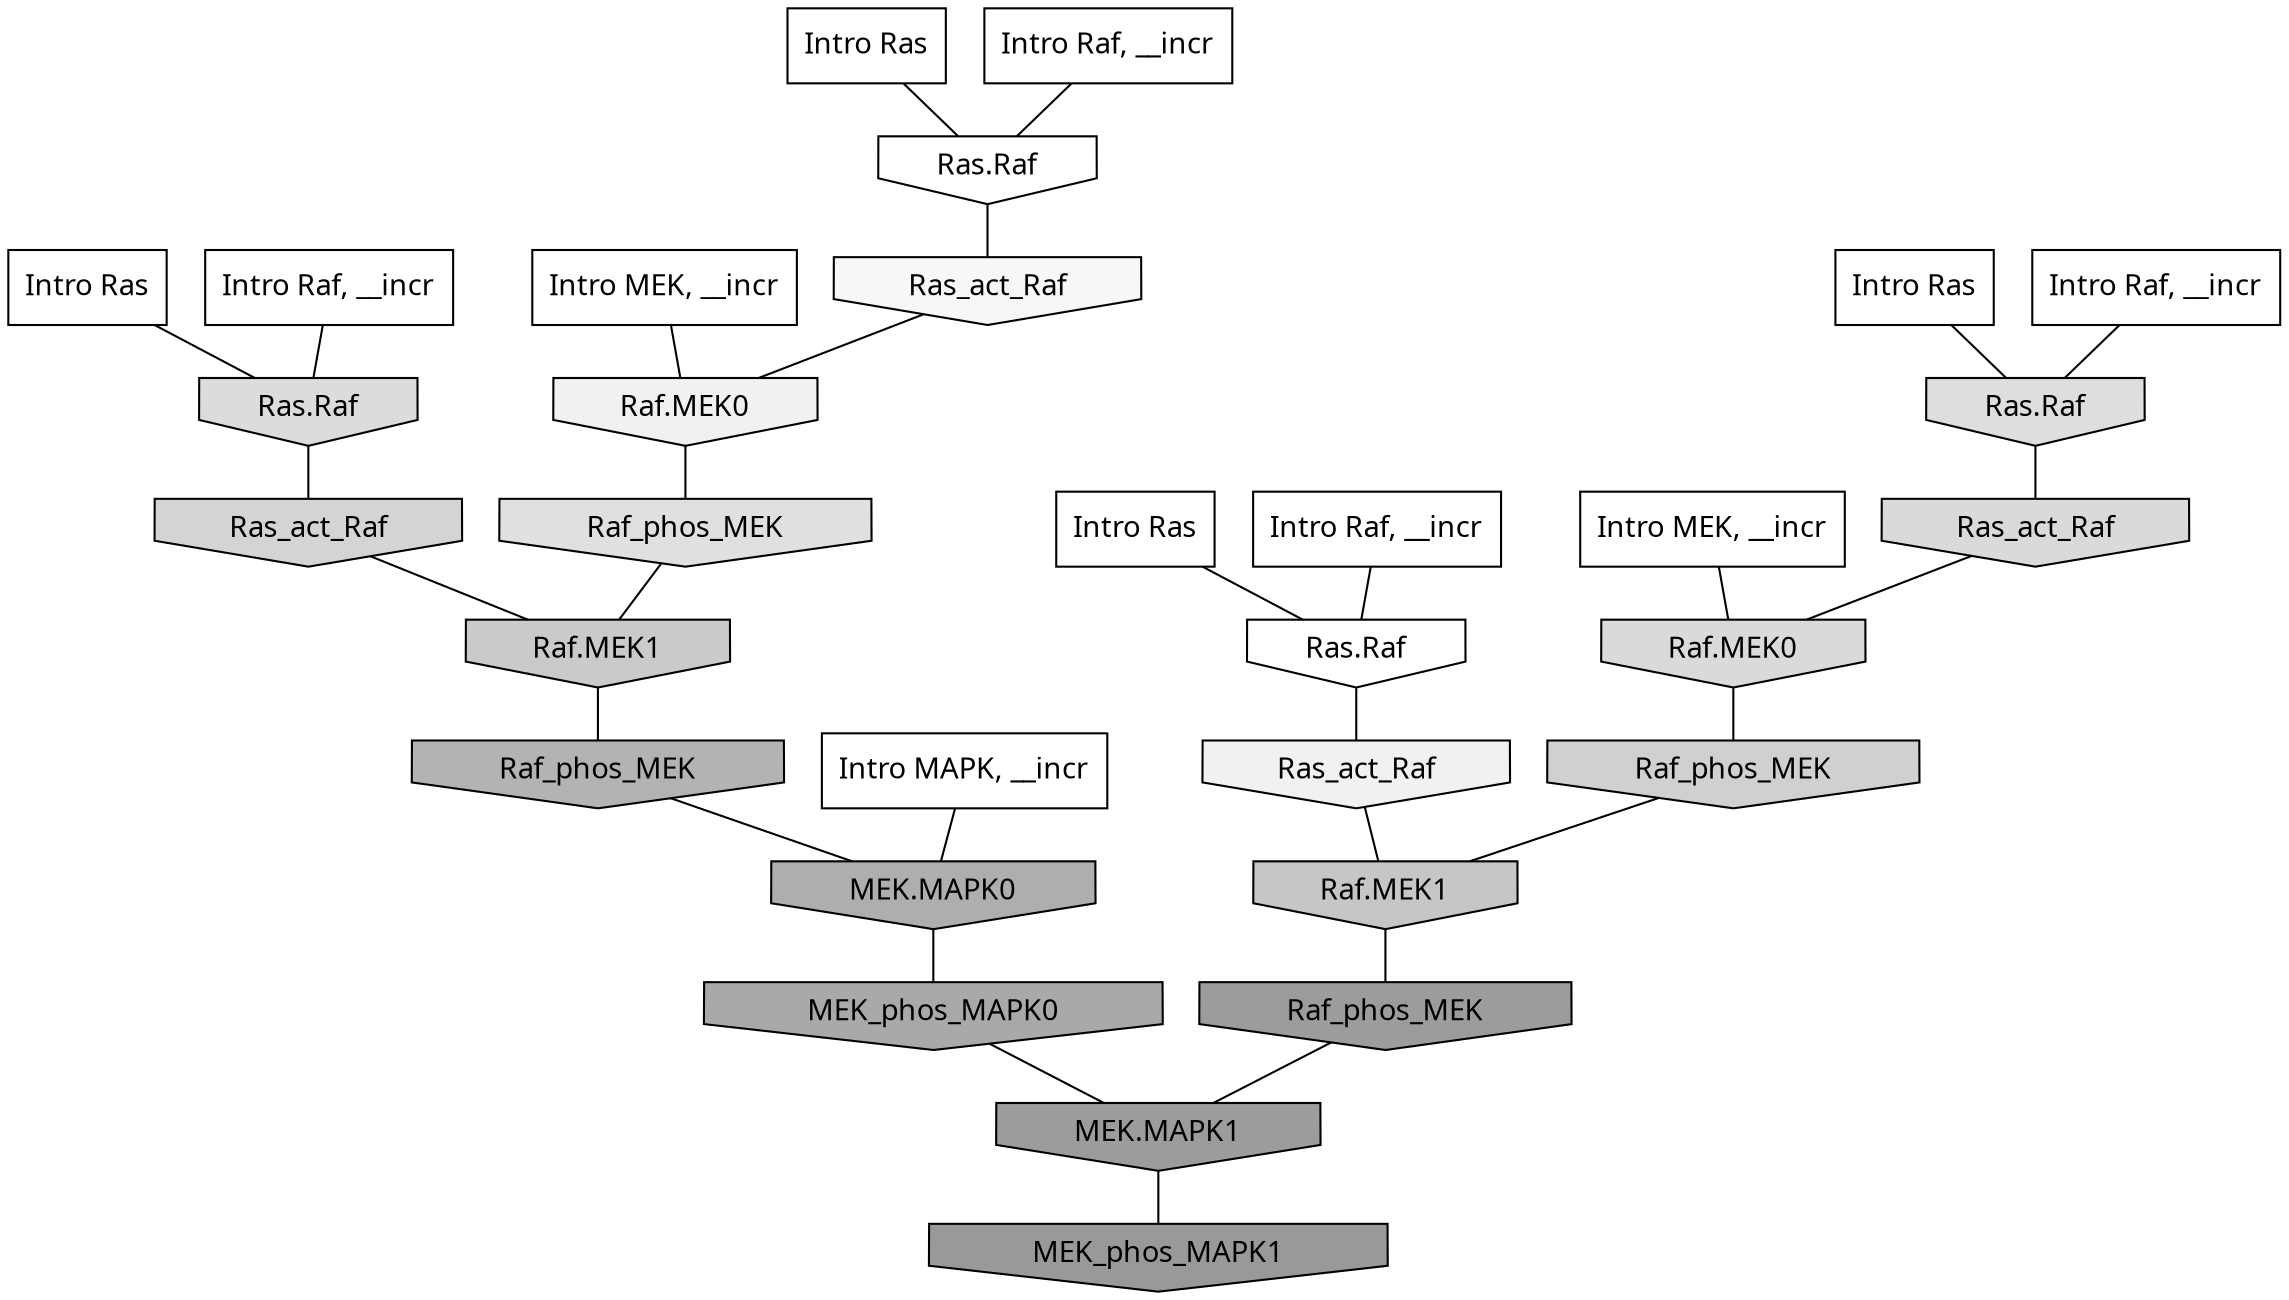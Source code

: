 digraph G{
  rankdir="TB";
  ranksep=0.30;
  node [fontname="CMU Serif"];
  edge [fontname="CMU Serif"];
  
  3 [label="Intro Ras", shape=rectangle, style=filled, fillcolor="0.000 0.000 1.000"]
  
  17 [label="Intro Ras", shape=rectangle, style=filled, fillcolor="0.000 0.000 1.000"]
  
  62 [label="Intro Ras", shape=rectangle, style=filled, fillcolor="0.000 0.000 1.000"]
  
  98 [label="Intro Ras", shape=rectangle, style=filled, fillcolor="0.000 0.000 1.000"]
  
  364 [label="Intro Raf, __incr", shape=rectangle, style=filled, fillcolor="0.000 0.000 1.000"]
  
  392 [label="Intro Raf, __incr", shape=rectangle, style=filled, fillcolor="0.000 0.000 1.000"]
  
  495 [label="Intro Raf, __incr", shape=rectangle, style=filled, fillcolor="0.000 0.000 1.000"]
  
  651 [label="Intro Raf, __incr", shape=rectangle, style=filled, fillcolor="0.000 0.000 1.000"]
  
  1169 [label="Intro MEK, __incr", shape=rectangle, style=filled, fillcolor="0.000 0.000 1.000"]
  
  2091 [label="Intro MEK, __incr", shape=rectangle, style=filled, fillcolor="0.000 0.000 1.000"]
  
  2648 [label="Intro MAPK, __incr", shape=rectangle, style=filled, fillcolor="0.000 0.000 1.000"]
  
  3245 [label="Ras.Raf", shape=invhouse, style=filled, fillcolor="0.000 0.000 1.000"]
  
  3264 [label="Ras.Raf", shape=invhouse, style=filled, fillcolor="0.000 0.000 1.000"]
  
  3524 [label="Ras_act_Raf", shape=invhouse, style=filled, fillcolor="0.000 0.000 0.966"]
  
  3737 [label="Raf.MEK0", shape=invhouse, style=filled, fillcolor="0.000 0.000 0.944"]
  
  3746 [label="Ras_act_Raf", shape=invhouse, style=filled, fillcolor="0.000 0.000 0.944"]
  
  4774 [label="Raf_phos_MEK", shape=invhouse, style=filled, fillcolor="0.000 0.000 0.876"]
  
  4883 [label="Ras.Raf", shape=invhouse, style=filled, fillcolor="0.000 0.000 0.870"]
  
  5023 [label="Ras.Raf", shape=invhouse, style=filled, fillcolor="0.000 0.000 0.861"]
  
  5152 [label="Ras_act_Raf", shape=invhouse, style=filled, fillcolor="0.000 0.000 0.853"]
  
  5155 [label="Raf.MEK0", shape=invhouse, style=filled, fillcolor="0.000 0.000 0.853"]
  
  5531 [label="Ras_act_Raf", shape=invhouse, style=filled, fillcolor="0.000 0.000 0.832"]
  
  5883 [label="Raf_phos_MEK", shape=invhouse, style=filled, fillcolor="0.000 0.000 0.814"]
  
  6394 [label="Raf.MEK1", shape=invhouse, style=filled, fillcolor="0.000 0.000 0.790"]
  
  6795 [label="Raf.MEK1", shape=invhouse, style=filled, fillcolor="0.000 0.000 0.774"]
  
  9225 [label="Raf_phos_MEK", shape=invhouse, style=filled, fillcolor="0.000 0.000 0.701"]
  
  10153 [label="MEK.MAPK0", shape=invhouse, style=filled, fillcolor="0.000 0.000 0.681"]
  
  11095 [label="MEK_phos_MAPK0", shape=invhouse, style=filled, fillcolor="0.000 0.000 0.662"]
  
  14397 [label="Raf_phos_MEK", shape=invhouse, style=filled, fillcolor="0.000 0.000 0.611"]
  
  14409 [label="MEK.MAPK1", shape=invhouse, style=filled, fillcolor="0.000 0.000 0.611"]
  
  15142 [label="MEK_phos_MAPK1", shape=invhouse, style=filled, fillcolor="0.000 0.000 0.600"]
  
  
  14409 -> 15142 [dir=none, color="0.000 0.000 0.000"] 
  14397 -> 14409 [dir=none, color="0.000 0.000 0.000"] 
  11095 -> 14409 [dir=none, color="0.000 0.000 0.000"] 
  10153 -> 11095 [dir=none, color="0.000 0.000 0.000"] 
  9225 -> 10153 [dir=none, color="0.000 0.000 0.000"] 
  6795 -> 14397 [dir=none, color="0.000 0.000 0.000"] 
  6394 -> 9225 [dir=none, color="0.000 0.000 0.000"] 
  5883 -> 6795 [dir=none, color="0.000 0.000 0.000"] 
  5531 -> 6394 [dir=none, color="0.000 0.000 0.000"] 
  5155 -> 5883 [dir=none, color="0.000 0.000 0.000"] 
  5152 -> 5155 [dir=none, color="0.000 0.000 0.000"] 
  5023 -> 5531 [dir=none, color="0.000 0.000 0.000"] 
  4883 -> 5152 [dir=none, color="0.000 0.000 0.000"] 
  4774 -> 6394 [dir=none, color="0.000 0.000 0.000"] 
  3746 -> 6795 [dir=none, color="0.000 0.000 0.000"] 
  3737 -> 4774 [dir=none, color="0.000 0.000 0.000"] 
  3524 -> 3737 [dir=none, color="0.000 0.000 0.000"] 
  3264 -> 3746 [dir=none, color="0.000 0.000 0.000"] 
  3245 -> 3524 [dir=none, color="0.000 0.000 0.000"] 
  2648 -> 10153 [dir=none, color="0.000 0.000 0.000"] 
  2091 -> 3737 [dir=none, color="0.000 0.000 0.000"] 
  1169 -> 5155 [dir=none, color="0.000 0.000 0.000"] 
  651 -> 3264 [dir=none, color="0.000 0.000 0.000"] 
  495 -> 3245 [dir=none, color="0.000 0.000 0.000"] 
  392 -> 4883 [dir=none, color="0.000 0.000 0.000"] 
  364 -> 5023 [dir=none, color="0.000 0.000 0.000"] 
  98 -> 4883 [dir=none, color="0.000 0.000 0.000"] 
  62 -> 3245 [dir=none, color="0.000 0.000 0.000"] 
  17 -> 3264 [dir=none, color="0.000 0.000 0.000"] 
  3 -> 5023 [dir=none, color="0.000 0.000 0.000"] 
  
  }
